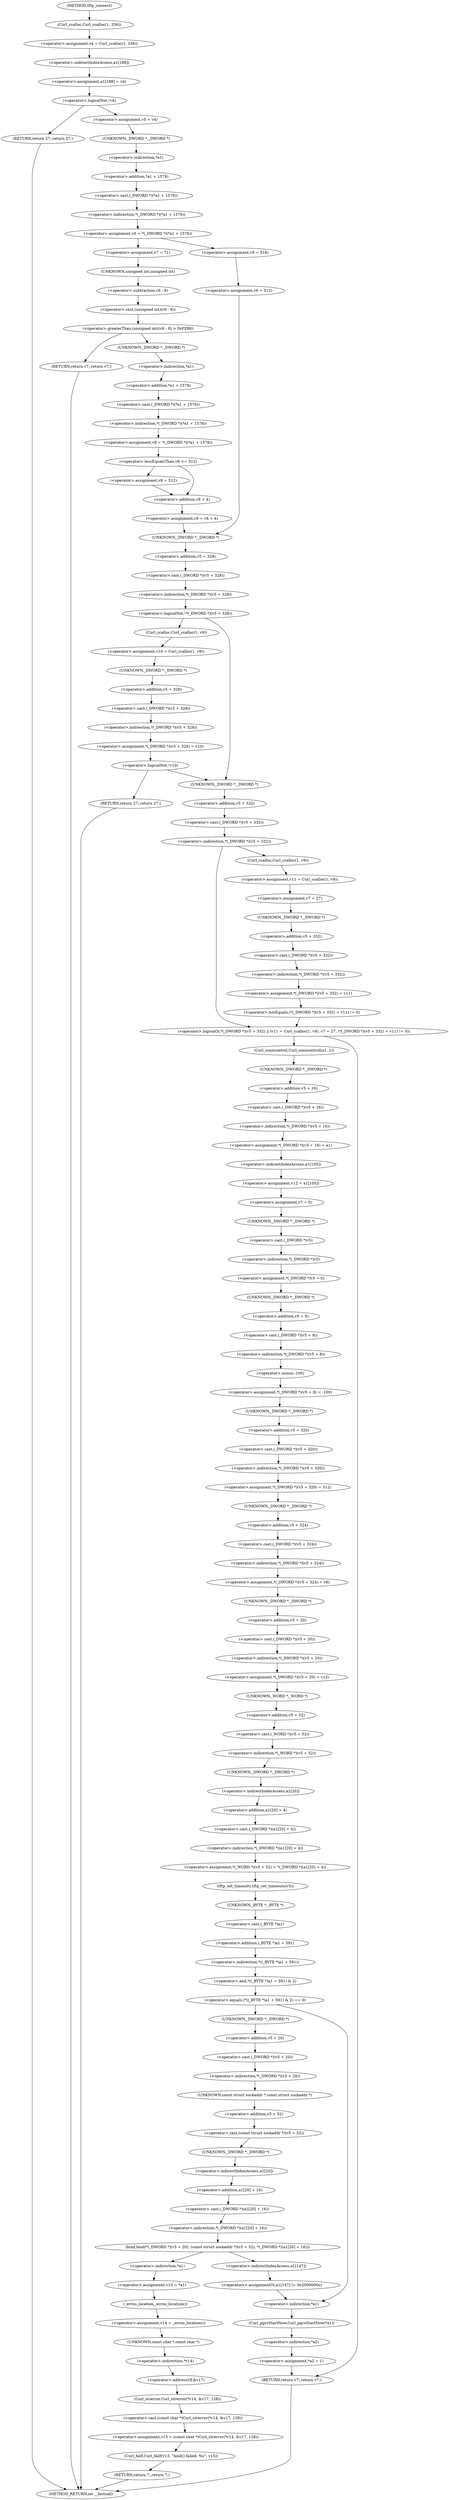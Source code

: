 digraph tftp_connect {  
"1000131" [label = "(<operator>.assignment,v4 = Curl_ccalloc(1, 336))" ]
"1000133" [label = "(Curl_ccalloc,Curl_ccalloc(1, 336))" ]
"1000136" [label = "(<operator>.assignment,a1[188] = v4)" ]
"1000137" [label = "(<operator>.indirectIndexAccess,a1[188])" ]
"1000142" [label = "(<operator>.logicalNot,!v4)" ]
"1000144" [label = "(RETURN,return 27;,return 27;)" ]
"1000146" [label = "(<operator>.assignment,v5 = v4)" ]
"1000149" [label = "(<operator>.assignment,v6 = *(_DWORD *)(*a1 + 1576))" ]
"1000151" [label = "(<operator>.indirection,*(_DWORD *)(*a1 + 1576))" ]
"1000152" [label = "(<operator>.cast,(_DWORD *)(*a1 + 1576))" ]
"1000153" [label = "(UNKNOWN,_DWORD *,_DWORD *)" ]
"1000154" [label = "(<operator>.addition,*a1 + 1576)" ]
"1000155" [label = "(<operator>.indirection,*a1)" ]
"1000161" [label = "(<operator>.assignment,v7 = 71)" ]
"1000165" [label = "(<operator>.greaterThan,(unsigned int)(v6 - 8) > 0xFFB0)" ]
"1000166" [label = "(<operator>.cast,(unsigned int)(v6 - 8))" ]
"1000167" [label = "(UNKNOWN,unsigned int,unsigned int)" ]
"1000168" [label = "(<operator>.subtraction,v6 - 8)" ]
"1000172" [label = "(RETURN,return v7;,return v7;)" ]
"1000174" [label = "(<operator>.assignment,v8 = *(_DWORD *)(*a1 + 1576))" ]
"1000176" [label = "(<operator>.indirection,*(_DWORD *)(*a1 + 1576))" ]
"1000177" [label = "(<operator>.cast,(_DWORD *)(*a1 + 1576))" ]
"1000178" [label = "(UNKNOWN,_DWORD *,_DWORD *)" ]
"1000179" [label = "(<operator>.addition,*a1 + 1576)" ]
"1000180" [label = "(<operator>.indirection,*a1)" ]
"1000184" [label = "(<operator>.lessEqualsThan,v6 <= 512)" ]
"1000187" [label = "(<operator>.assignment,v8 = 512)" ]
"1000190" [label = "(<operator>.assignment,v9 = v8 + 4)" ]
"1000192" [label = "(<operator>.addition,v8 + 4)" ]
"1000197" [label = "(<operator>.assignment,v9 = 516)" ]
"1000200" [label = "(<operator>.assignment,v6 = 512)" ]
"1000204" [label = "(<operator>.logicalNot,!*(_DWORD *)(v5 + 328))" ]
"1000205" [label = "(<operator>.indirection,*(_DWORD *)(v5 + 328))" ]
"1000206" [label = "(<operator>.cast,(_DWORD *)(v5 + 328))" ]
"1000207" [label = "(UNKNOWN,_DWORD *,_DWORD *)" ]
"1000208" [label = "(<operator>.addition,v5 + 328)" ]
"1000212" [label = "(<operator>.assignment,v10 = Curl_ccalloc(1, v9))" ]
"1000214" [label = "(Curl_ccalloc,Curl_ccalloc(1, v9))" ]
"1000217" [label = "(<operator>.assignment,*(_DWORD *)(v5 + 328) = v10)" ]
"1000218" [label = "(<operator>.indirection,*(_DWORD *)(v5 + 328))" ]
"1000219" [label = "(<operator>.cast,(_DWORD *)(v5 + 328))" ]
"1000220" [label = "(UNKNOWN,_DWORD *,_DWORD *)" ]
"1000221" [label = "(<operator>.addition,v5 + 328)" ]
"1000226" [label = "(<operator>.logicalNot,!v10)" ]
"1000228" [label = "(RETURN,return 27;,return 27;)" ]
"1000231" [label = "(<operator>.logicalOr,*(_DWORD *)(v5 + 332) || (v11 = Curl_ccalloc(1, v9), v7 = 27, (*(_DWORD *)(v5 + 332) = v11) != 0))" ]
"1000232" [label = "(<operator>.indirection,*(_DWORD *)(v5 + 332))" ]
"1000233" [label = "(<operator>.cast,(_DWORD *)(v5 + 332))" ]
"1000234" [label = "(UNKNOWN,_DWORD *,_DWORD *)" ]
"1000235" [label = "(<operator>.addition,v5 + 332)" ]
"1000239" [label = "(<operator>.assignment,v11 = Curl_ccalloc(1, v9))" ]
"1000241" [label = "(Curl_ccalloc,Curl_ccalloc(1, v9))" ]
"1000245" [label = "(<operator>.assignment,v7 = 27)" ]
"1000248" [label = "(<operator>.notEquals,(*(_DWORD *)(v5 + 332) = v11) != 0)" ]
"1000249" [label = "(<operator>.assignment,*(_DWORD *)(v5 + 332) = v11)" ]
"1000250" [label = "(<operator>.indirection,*(_DWORD *)(v5 + 332))" ]
"1000251" [label = "(<operator>.cast,(_DWORD *)(v5 + 332))" ]
"1000252" [label = "(UNKNOWN,_DWORD *,_DWORD *)" ]
"1000253" [label = "(<operator>.addition,v5 + 332)" ]
"1000259" [label = "(Curl_conncontrol,Curl_conncontrol(a1, 1))" ]
"1000262" [label = "(<operator>.assignment,*(_DWORD *)(v5 + 16) = a1)" ]
"1000263" [label = "(<operator>.indirection,*(_DWORD *)(v5 + 16))" ]
"1000264" [label = "(<operator>.cast,(_DWORD *)(v5 + 16))" ]
"1000265" [label = "(UNKNOWN,_DWORD *,_DWORD *)" ]
"1000266" [label = "(<operator>.addition,v5 + 16)" ]
"1000270" [label = "(<operator>.assignment,v12 = a1[105])" ]
"1000272" [label = "(<operator>.indirectIndexAccess,a1[105])" ]
"1000275" [label = "(<operator>.assignment,v7 = 0)" ]
"1000278" [label = "(<operator>.assignment,*(_DWORD *)v5 = 0)" ]
"1000279" [label = "(<operator>.indirection,*(_DWORD *)v5)" ]
"1000280" [label = "(<operator>.cast,(_DWORD *)v5)" ]
"1000281" [label = "(UNKNOWN,_DWORD *,_DWORD *)" ]
"1000284" [label = "(<operator>.assignment,*(_DWORD *)(v5 + 8) = -100)" ]
"1000285" [label = "(<operator>.indirection,*(_DWORD *)(v5 + 8))" ]
"1000286" [label = "(<operator>.cast,(_DWORD *)(v5 + 8))" ]
"1000287" [label = "(UNKNOWN,_DWORD *,_DWORD *)" ]
"1000288" [label = "(<operator>.addition,v5 + 8)" ]
"1000291" [label = "(<operator>.minus,-100)" ]
"1000293" [label = "(<operator>.assignment,*(_DWORD *)(v5 + 320) = 512)" ]
"1000294" [label = "(<operator>.indirection,*(_DWORD *)(v5 + 320))" ]
"1000295" [label = "(<operator>.cast,(_DWORD *)(v5 + 320))" ]
"1000296" [label = "(UNKNOWN,_DWORD *,_DWORD *)" ]
"1000297" [label = "(<operator>.addition,v5 + 320)" ]
"1000301" [label = "(<operator>.assignment,*(_DWORD *)(v5 + 324) = v6)" ]
"1000302" [label = "(<operator>.indirection,*(_DWORD *)(v5 + 324))" ]
"1000303" [label = "(<operator>.cast,(_DWORD *)(v5 + 324))" ]
"1000304" [label = "(UNKNOWN,_DWORD *,_DWORD *)" ]
"1000305" [label = "(<operator>.addition,v5 + 324)" ]
"1000309" [label = "(<operator>.assignment,*(_DWORD *)(v5 + 20) = v12)" ]
"1000310" [label = "(<operator>.indirection,*(_DWORD *)(v5 + 20))" ]
"1000311" [label = "(<operator>.cast,(_DWORD *)(v5 + 20))" ]
"1000312" [label = "(UNKNOWN,_DWORD *,_DWORD *)" ]
"1000313" [label = "(<operator>.addition,v5 + 20)" ]
"1000317" [label = "(<operator>.assignment,*(_WORD *)(v5 + 52) = *(_DWORD *)(a1[20] + 4))" ]
"1000318" [label = "(<operator>.indirection,*(_WORD *)(v5 + 52))" ]
"1000319" [label = "(<operator>.cast,(_WORD *)(v5 + 52))" ]
"1000320" [label = "(UNKNOWN,_WORD *,_WORD *)" ]
"1000321" [label = "(<operator>.addition,v5 + 52)" ]
"1000324" [label = "(<operator>.indirection,*(_DWORD *)(a1[20] + 4))" ]
"1000325" [label = "(<operator>.cast,(_DWORD *)(a1[20] + 4))" ]
"1000326" [label = "(UNKNOWN,_DWORD *,_DWORD *)" ]
"1000327" [label = "(<operator>.addition,a1[20] + 4)" ]
"1000328" [label = "(<operator>.indirectIndexAccess,a1[20])" ]
"1000332" [label = "(tftp_set_timeouts,tftp_set_timeouts(v5))" ]
"1000335" [label = "(<operator>.equals,(*((_BYTE *)a1 + 591) & 2) == 0)" ]
"1000336" [label = "(<operator>.and,*((_BYTE *)a1 + 591) & 2)" ]
"1000337" [label = "(<operator>.indirection,*((_BYTE *)a1 + 591))" ]
"1000338" [label = "(<operator>.addition,(_BYTE *)a1 + 591)" ]
"1000339" [label = "(<operator>.cast,(_BYTE *)a1)" ]
"1000340" [label = "(UNKNOWN,_BYTE *,_BYTE *)" ]
"1000347" [label = "(bind,bind(*(_DWORD *)(v5 + 20), (const struct sockaddr *)(v5 + 52), *(_DWORD *)(a1[20] + 16)))" ]
"1000348" [label = "(<operator>.indirection,*(_DWORD *)(v5 + 20))" ]
"1000349" [label = "(<operator>.cast,(_DWORD *)(v5 + 20))" ]
"1000350" [label = "(UNKNOWN,_DWORD *,_DWORD *)" ]
"1000351" [label = "(<operator>.addition,v5 + 20)" ]
"1000354" [label = "(<operator>.cast,(const struct sockaddr *)(v5 + 52))" ]
"1000355" [label = "(UNKNOWN,const struct sockaddr *,const struct sockaddr *)" ]
"1000356" [label = "(<operator>.addition,v5 + 52)" ]
"1000359" [label = "(<operator>.indirection,*(_DWORD *)(a1[20] + 16))" ]
"1000360" [label = "(<operator>.cast,(_DWORD *)(a1[20] + 16))" ]
"1000361" [label = "(UNKNOWN,_DWORD *,_DWORD *)" ]
"1000362" [label = "(<operator>.addition,a1[20] + 16)" ]
"1000363" [label = "(<operator>.indirectIndexAccess,a1[20])" ]
"1000368" [label = "(<operator>.assignment,v13 = *a1)" ]
"1000370" [label = "(<operator>.indirection,*a1)" ]
"1000372" [label = "(<operator>.assignment,v14 = _errno_location())" ]
"1000374" [label = "(_errno_location,_errno_location())" ]
"1000375" [label = "(<operator>.assignment,v15 = (const char *)Curl_strerror(*v14, &v17, 128))" ]
"1000377" [label = "(<operator>.cast,(const char *)Curl_strerror(*v14, &v17, 128))" ]
"1000378" [label = "(UNKNOWN,const char *,const char *)" ]
"1000379" [label = "(Curl_strerror,Curl_strerror(*v14, &v17, 128))" ]
"1000380" [label = "(<operator>.indirection,*v14)" ]
"1000382" [label = "(<operator>.addressOf,&v17)" ]
"1000385" [label = "(Curl_failf,Curl_failf(v13, \"bind() failed; %s\", v15))" ]
"1000389" [label = "(RETURN,return 7;,return 7;)" ]
"1000391" [label = "(<operators>.assignmentOr,a1[147] |= 0x2000000u)" ]
"1000392" [label = "(<operator>.indirectIndexAccess,a1[147])" ]
"1000396" [label = "(Curl_pgrsStartNow,Curl_pgrsStartNow(*a1))" ]
"1000397" [label = "(<operator>.indirection,*a1)" ]
"1000399" [label = "(<operator>.assignment,*a2 = 1)" ]
"1000400" [label = "(<operator>.indirection,*a2)" ]
"1000403" [label = "(RETURN,return v7;,return v7;)" ]
"1000114" [label = "(METHOD,tftp_connect)" ]
"1000405" [label = "(METHOD_RETURN,int __fastcall)" ]
  "1000131" -> "1000137" 
  "1000133" -> "1000131" 
  "1000136" -> "1000142" 
  "1000137" -> "1000136" 
  "1000142" -> "1000144" 
  "1000142" -> "1000146" 
  "1000144" -> "1000405" 
  "1000146" -> "1000153" 
  "1000149" -> "1000161" 
  "1000149" -> "1000197" 
  "1000151" -> "1000149" 
  "1000152" -> "1000151" 
  "1000153" -> "1000155" 
  "1000154" -> "1000152" 
  "1000155" -> "1000154" 
  "1000161" -> "1000167" 
  "1000165" -> "1000172" 
  "1000165" -> "1000178" 
  "1000166" -> "1000165" 
  "1000167" -> "1000168" 
  "1000168" -> "1000166" 
  "1000172" -> "1000405" 
  "1000174" -> "1000184" 
  "1000176" -> "1000174" 
  "1000177" -> "1000176" 
  "1000178" -> "1000180" 
  "1000179" -> "1000177" 
  "1000180" -> "1000179" 
  "1000184" -> "1000187" 
  "1000184" -> "1000192" 
  "1000187" -> "1000192" 
  "1000190" -> "1000207" 
  "1000192" -> "1000190" 
  "1000197" -> "1000200" 
  "1000200" -> "1000207" 
  "1000204" -> "1000234" 
  "1000204" -> "1000214" 
  "1000205" -> "1000204" 
  "1000206" -> "1000205" 
  "1000207" -> "1000208" 
  "1000208" -> "1000206" 
  "1000212" -> "1000220" 
  "1000214" -> "1000212" 
  "1000217" -> "1000226" 
  "1000218" -> "1000217" 
  "1000219" -> "1000218" 
  "1000220" -> "1000221" 
  "1000221" -> "1000219" 
  "1000226" -> "1000234" 
  "1000226" -> "1000228" 
  "1000228" -> "1000405" 
  "1000231" -> "1000259" 
  "1000231" -> "1000403" 
  "1000232" -> "1000231" 
  "1000232" -> "1000241" 
  "1000233" -> "1000232" 
  "1000234" -> "1000235" 
  "1000235" -> "1000233" 
  "1000239" -> "1000245" 
  "1000241" -> "1000239" 
  "1000245" -> "1000252" 
  "1000248" -> "1000231" 
  "1000249" -> "1000248" 
  "1000250" -> "1000249" 
  "1000251" -> "1000250" 
  "1000252" -> "1000253" 
  "1000253" -> "1000251" 
  "1000259" -> "1000265" 
  "1000262" -> "1000272" 
  "1000263" -> "1000262" 
  "1000264" -> "1000263" 
  "1000265" -> "1000266" 
  "1000266" -> "1000264" 
  "1000270" -> "1000275" 
  "1000272" -> "1000270" 
  "1000275" -> "1000281" 
  "1000278" -> "1000287" 
  "1000279" -> "1000278" 
  "1000280" -> "1000279" 
  "1000281" -> "1000280" 
  "1000284" -> "1000296" 
  "1000285" -> "1000291" 
  "1000286" -> "1000285" 
  "1000287" -> "1000288" 
  "1000288" -> "1000286" 
  "1000291" -> "1000284" 
  "1000293" -> "1000304" 
  "1000294" -> "1000293" 
  "1000295" -> "1000294" 
  "1000296" -> "1000297" 
  "1000297" -> "1000295" 
  "1000301" -> "1000312" 
  "1000302" -> "1000301" 
  "1000303" -> "1000302" 
  "1000304" -> "1000305" 
  "1000305" -> "1000303" 
  "1000309" -> "1000320" 
  "1000310" -> "1000309" 
  "1000311" -> "1000310" 
  "1000312" -> "1000313" 
  "1000313" -> "1000311" 
  "1000317" -> "1000332" 
  "1000318" -> "1000326" 
  "1000319" -> "1000318" 
  "1000320" -> "1000321" 
  "1000321" -> "1000319" 
  "1000324" -> "1000317" 
  "1000325" -> "1000324" 
  "1000326" -> "1000328" 
  "1000327" -> "1000325" 
  "1000328" -> "1000327" 
  "1000332" -> "1000340" 
  "1000335" -> "1000350" 
  "1000335" -> "1000397" 
  "1000336" -> "1000335" 
  "1000337" -> "1000336" 
  "1000338" -> "1000337" 
  "1000339" -> "1000338" 
  "1000340" -> "1000339" 
  "1000347" -> "1000370" 
  "1000347" -> "1000392" 
  "1000348" -> "1000355" 
  "1000349" -> "1000348" 
  "1000350" -> "1000351" 
  "1000351" -> "1000349" 
  "1000354" -> "1000361" 
  "1000355" -> "1000356" 
  "1000356" -> "1000354" 
  "1000359" -> "1000347" 
  "1000360" -> "1000359" 
  "1000361" -> "1000363" 
  "1000362" -> "1000360" 
  "1000363" -> "1000362" 
  "1000368" -> "1000374" 
  "1000370" -> "1000368" 
  "1000372" -> "1000378" 
  "1000374" -> "1000372" 
  "1000375" -> "1000385" 
  "1000377" -> "1000375" 
  "1000378" -> "1000380" 
  "1000379" -> "1000377" 
  "1000380" -> "1000382" 
  "1000382" -> "1000379" 
  "1000385" -> "1000389" 
  "1000389" -> "1000405" 
  "1000391" -> "1000397" 
  "1000392" -> "1000391" 
  "1000396" -> "1000400" 
  "1000397" -> "1000396" 
  "1000399" -> "1000403" 
  "1000400" -> "1000399" 
  "1000403" -> "1000405" 
  "1000114" -> "1000133" 
}
